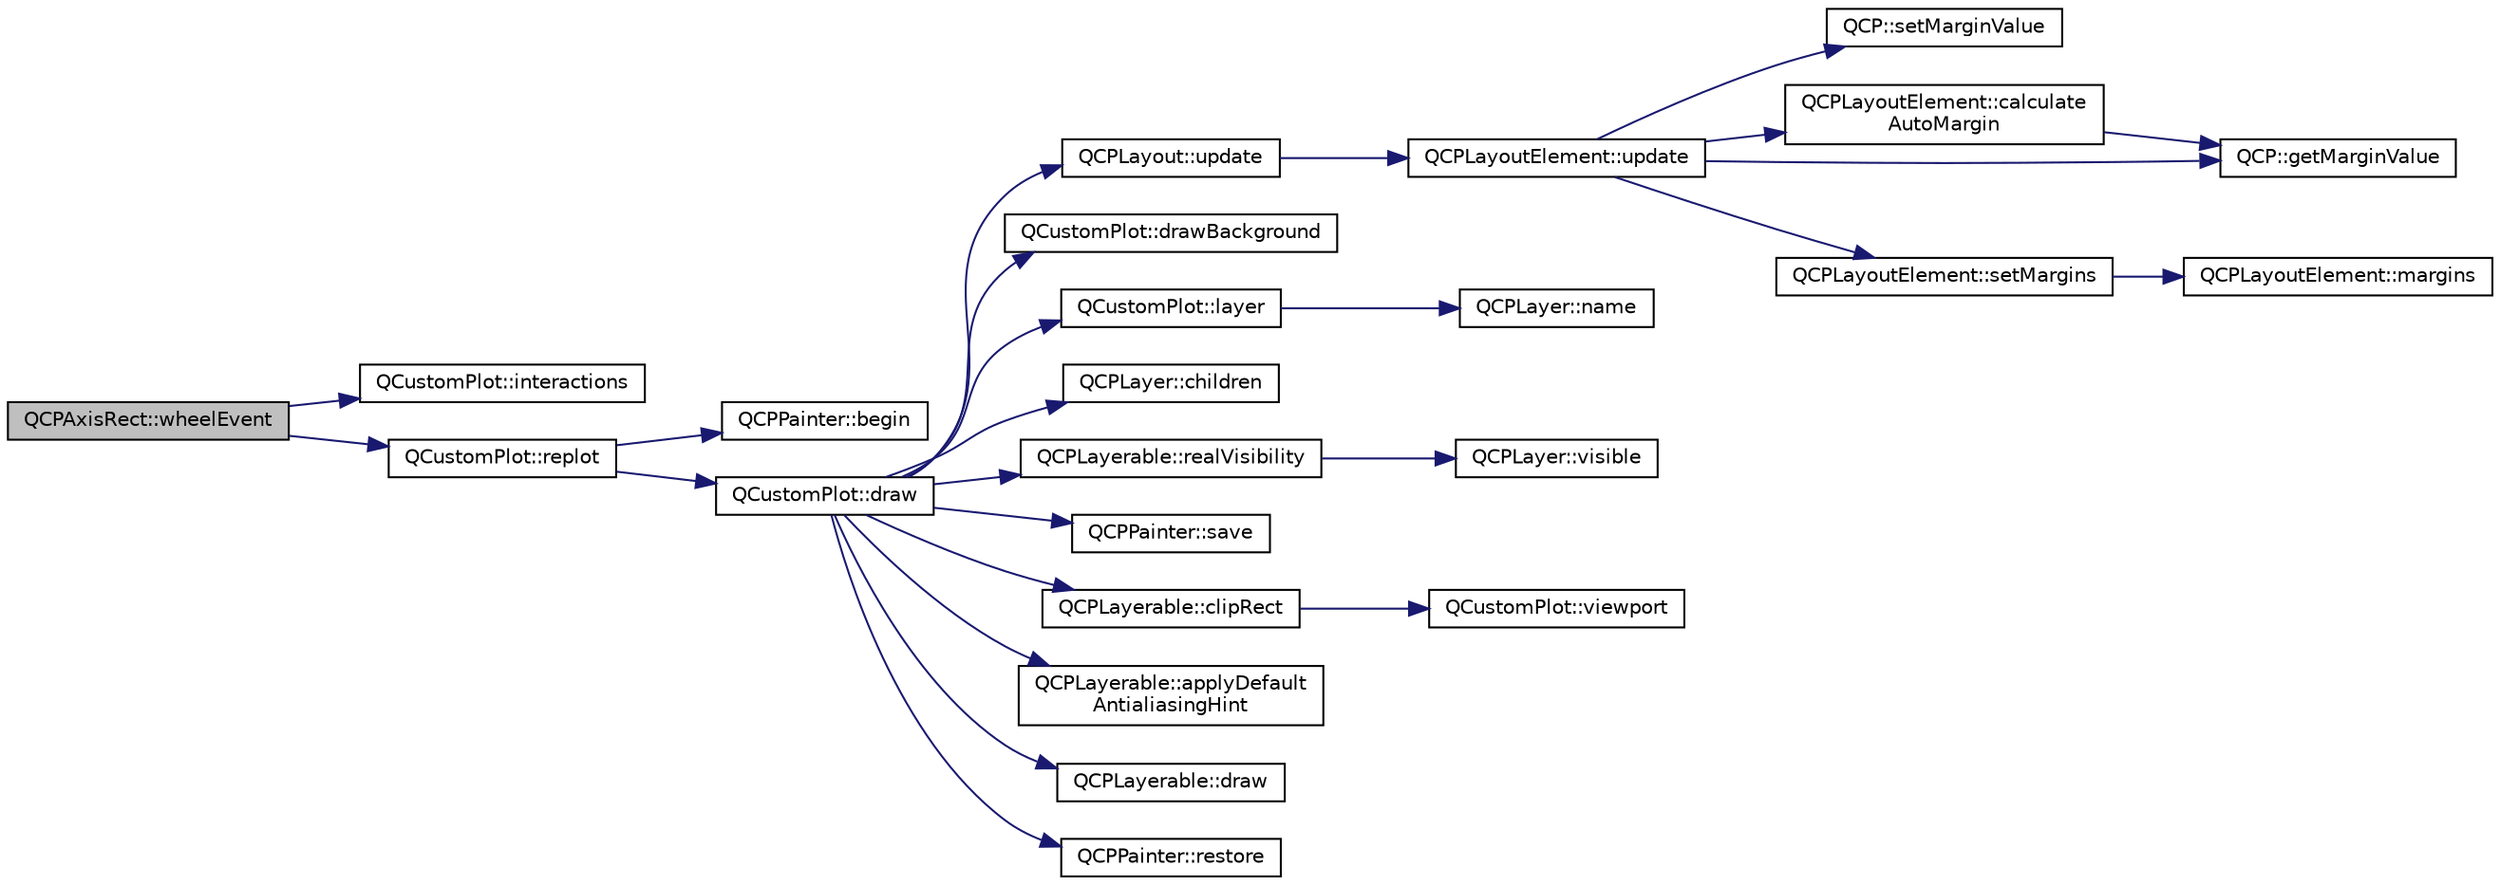 digraph "QCPAxisRect::wheelEvent"
{
  edge [fontname="Helvetica",fontsize="10",labelfontname="Helvetica",labelfontsize="10"];
  node [fontname="Helvetica",fontsize="10",shape=record];
  rankdir="LR";
  Node528 [label="QCPAxisRect::wheelEvent",height=0.2,width=0.4,color="black", fillcolor="grey75", style="filled", fontcolor="black"];
  Node528 -> Node529 [color="midnightblue",fontsize="10",style="solid",fontname="Helvetica"];
  Node529 [label="QCustomPlot::interactions",height=0.2,width=0.4,color="black", fillcolor="white", style="filled",URL="$class_q_custom_plot.html#a2c78c5fd2943c148ab76652801d3f2dc"];
  Node528 -> Node530 [color="midnightblue",fontsize="10",style="solid",fontname="Helvetica"];
  Node530 [label="QCustomPlot::replot",height=0.2,width=0.4,color="black", fillcolor="white", style="filled",URL="$class_q_custom_plot.html#a606fd384b2a637ce2c24899bcbde77d6"];
  Node530 -> Node531 [color="midnightblue",fontsize="10",style="solid",fontname="Helvetica"];
  Node531 [label="QCPPainter::begin",height=0.2,width=0.4,color="black", fillcolor="white", style="filled",URL="$class_q_c_p_painter.html#a0a41146ccd619dceab6e25ec7b46b044"];
  Node530 -> Node532 [color="midnightblue",fontsize="10",style="solid",fontname="Helvetica"];
  Node532 [label="QCustomPlot::draw",height=0.2,width=0.4,color="black", fillcolor="white", style="filled",URL="$class_q_custom_plot.html#ad7a7d878bf050f101a43008e7d8fdb52"];
  Node532 -> Node533 [color="midnightblue",fontsize="10",style="solid",fontname="Helvetica"];
  Node533 [label="QCPLayout::update",height=0.2,width=0.4,color="black", fillcolor="white", style="filled",URL="$class_q_c_p_layout.html#a34ab477e820537ded7bade4399c482fd"];
  Node533 -> Node534 [color="midnightblue",fontsize="10",style="solid",fontname="Helvetica"];
  Node534 [label="QCPLayoutElement::update",height=0.2,width=0.4,color="black", fillcolor="white", style="filled",URL="$class_q_c_p_layout_element.html#a929c2ec62e0e0e1d8418eaa802e2af9b"];
  Node534 -> Node535 [color="midnightblue",fontsize="10",style="solid",fontname="Helvetica"];
  Node535 [label="QCP::setMarginValue",height=0.2,width=0.4,color="black", fillcolor="white", style="filled",URL="$namespace_q_c_p.html#afbf6e3084c108f2bb4372107945ee82f"];
  Node534 -> Node536 [color="midnightblue",fontsize="10",style="solid",fontname="Helvetica"];
  Node536 [label="QCPLayoutElement::calculate\lAutoMargin",height=0.2,width=0.4,color="black", fillcolor="white", style="filled",URL="$class_q_c_p_layout_element.html#a005c9f0fe84bc1591a2cf2c46fd477b4"];
  Node536 -> Node537 [color="midnightblue",fontsize="10",style="solid",fontname="Helvetica"];
  Node537 [label="QCP::getMarginValue",height=0.2,width=0.4,color="black", fillcolor="white", style="filled",URL="$namespace_q_c_p.html#a23a2679d3495c444acc26acc61e35b5b"];
  Node534 -> Node537 [color="midnightblue",fontsize="10",style="solid",fontname="Helvetica"];
  Node534 -> Node538 [color="midnightblue",fontsize="10",style="solid",fontname="Helvetica"];
  Node538 [label="QCPLayoutElement::setMargins",height=0.2,width=0.4,color="black", fillcolor="white", style="filled",URL="$class_q_c_p_layout_element.html#a8f450b1f3f992ad576fce2c63d8b79cf"];
  Node538 -> Node539 [color="midnightblue",fontsize="10",style="solid",fontname="Helvetica"];
  Node539 [label="QCPLayoutElement::margins",height=0.2,width=0.4,color="black", fillcolor="white", style="filled",URL="$class_q_c_p_layout_element.html#af4ac9450aa2d60863bf3a8ea0c940c9d"];
  Node532 -> Node540 [color="midnightblue",fontsize="10",style="solid",fontname="Helvetica"];
  Node540 [label="QCustomPlot::drawBackground",height=0.2,width=0.4,color="black", fillcolor="white", style="filled",URL="$class_q_custom_plot.html#a05dd52438cee4353b18c1e53a439008d"];
  Node532 -> Node541 [color="midnightblue",fontsize="10",style="solid",fontname="Helvetica"];
  Node541 [label="QCustomPlot::layer",height=0.2,width=0.4,color="black", fillcolor="white", style="filled",URL="$class_q_custom_plot.html#a0a96244e7773b242ef23c32b7bdfb159"];
  Node541 -> Node542 [color="midnightblue",fontsize="10",style="solid",fontname="Helvetica"];
  Node542 [label="QCPLayer::name",height=0.2,width=0.4,color="black", fillcolor="white", style="filled",URL="$class_q_c_p_layer.html#a37806f662b50b588fb1029a14fc5ef50"];
  Node532 -> Node543 [color="midnightblue",fontsize="10",style="solid",fontname="Helvetica"];
  Node543 [label="QCPLayer::children",height=0.2,width=0.4,color="black", fillcolor="white", style="filled",URL="$class_q_c_p_layer.html#a183b90941fc78f0b136edd77c5fb6966"];
  Node532 -> Node544 [color="midnightblue",fontsize="10",style="solid",fontname="Helvetica"];
  Node544 [label="QCPLayerable::realVisibility",height=0.2,width=0.4,color="black", fillcolor="white", style="filled",URL="$class_q_c_p_layerable.html#ab054e88f15d485defcb95e7376f119e7"];
  Node544 -> Node545 [color="midnightblue",fontsize="10",style="solid",fontname="Helvetica"];
  Node545 [label="QCPLayer::visible",height=0.2,width=0.4,color="black", fillcolor="white", style="filled",URL="$class_q_c_p_layer.html#ad1cc2d6b32d2abb33c7f449b964e068c"];
  Node532 -> Node546 [color="midnightblue",fontsize="10",style="solid",fontname="Helvetica"];
  Node546 [label="QCPPainter::save",height=0.2,width=0.4,color="black", fillcolor="white", style="filled",URL="$class_q_c_p_painter.html#a8fd6821ee6fecbfa04444c9062912abd"];
  Node532 -> Node547 [color="midnightblue",fontsize="10",style="solid",fontname="Helvetica"];
  Node547 [label="QCPLayerable::clipRect",height=0.2,width=0.4,color="black", fillcolor="white", style="filled",URL="$class_q_c_p_layerable.html#acbcfc9ecc75433747b1978a77b1864b3"];
  Node547 -> Node548 [color="midnightblue",fontsize="10",style="solid",fontname="Helvetica"];
  Node548 [label="QCustomPlot::viewport",height=0.2,width=0.4,color="black", fillcolor="white", style="filled",URL="$class_q_custom_plot.html#a19842409b18f556b256d05e97fffc670"];
  Node532 -> Node549 [color="midnightblue",fontsize="10",style="solid",fontname="Helvetica"];
  Node549 [label="QCPLayerable::applyDefault\lAntialiasingHint",height=0.2,width=0.4,color="black", fillcolor="white", style="filled",URL="$class_q_c_p_layerable.html#afdf83ddc6a265cbf4c89fe99d3d93473"];
  Node532 -> Node550 [color="midnightblue",fontsize="10",style="solid",fontname="Helvetica"];
  Node550 [label="QCPLayerable::draw",height=0.2,width=0.4,color="black", fillcolor="white", style="filled",URL="$class_q_c_p_layerable.html#aecf2f7087482d4b6a78cb2770e5ed12d"];
  Node532 -> Node551 [color="midnightblue",fontsize="10",style="solid",fontname="Helvetica"];
  Node551 [label="QCPPainter::restore",height=0.2,width=0.4,color="black", fillcolor="white", style="filled",URL="$class_q_c_p_painter.html#a64908e6298d5bbd83457dc987cc3a022"];
}
